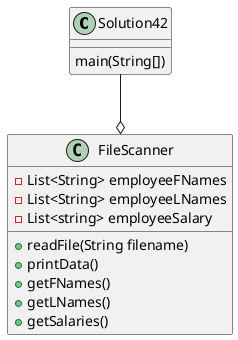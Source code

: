/*
 *  UCF COP3330 Fall 2021 Assignment 4 Solutions
 *  Copyright 2021 Joshua Davis
 */

@startuml
'https://plantuml.com/sequence-diagram

Class Solution42{
    main(String[])
    ' FileScanner fs = new FileScanner()
    ' fs.readFile
    ' fs.printData
}

Class FileScanner{
    -List<String> employeeFNames
    -List<String> employeeLNames
    -List<string> employeeSalary

    +readFile(String filename)
    +printData()
    +getFNames()
    +getLNames()
    +getSalaries()
}
Solution42 --o FileScanner
@enduml
